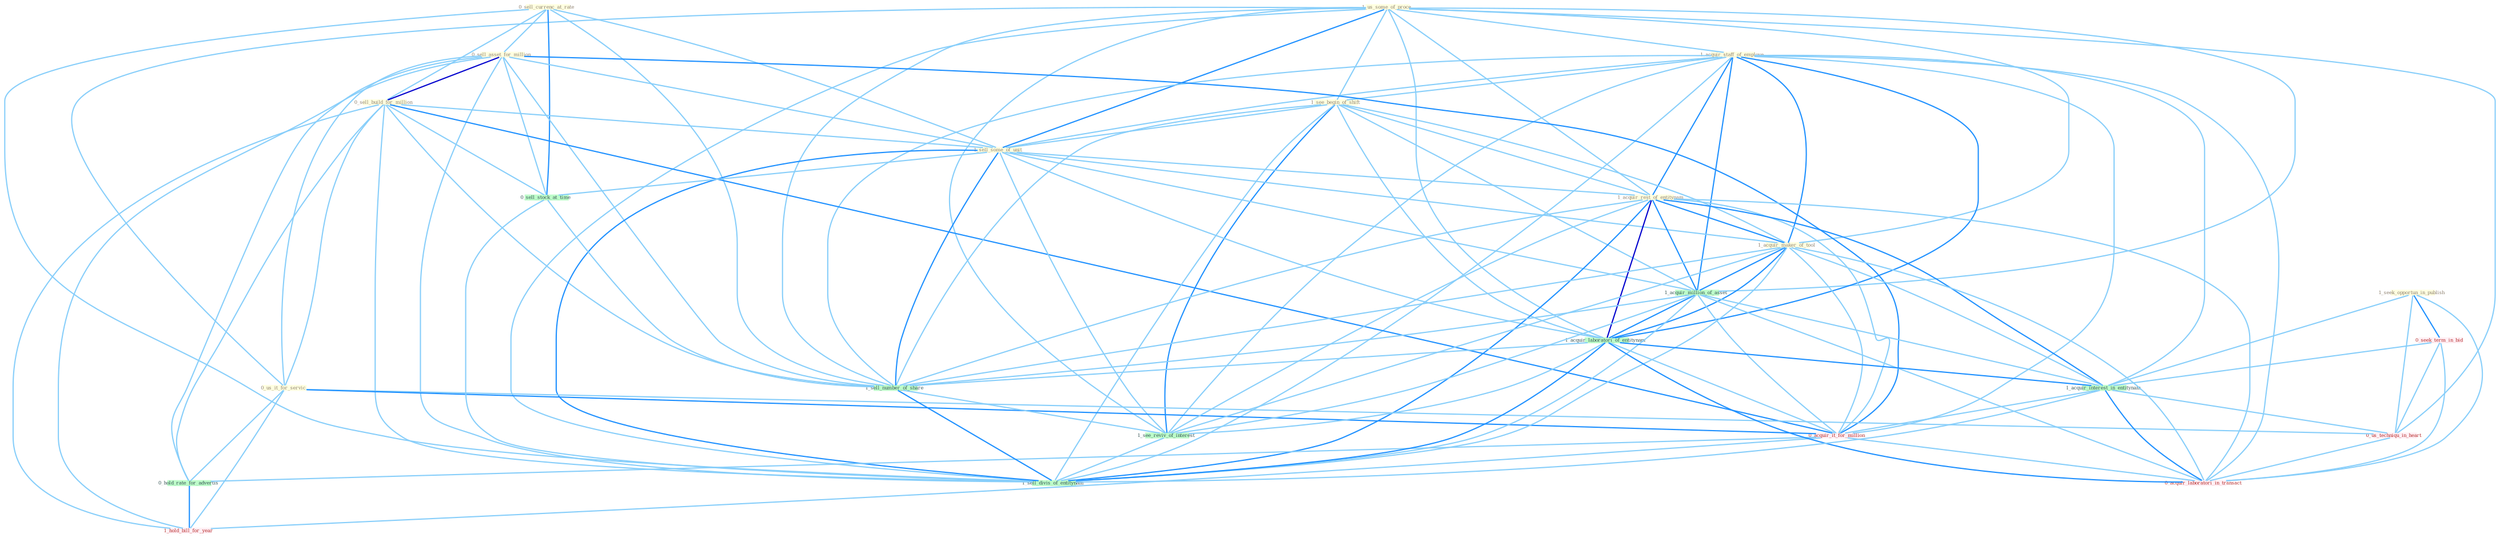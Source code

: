 Graph G{ 
    node
    [shape=polygon,style=filled,width=.5,height=.06,color="#BDFCC9",fixedsize=true,fontsize=4,
    fontcolor="#2f4f4f"];
    {node
    [color="#ffffe0", fontcolor="#8b7d6b"] "1_us_some_of_proce " "0_sell_currenc_at_rate " "1_acquir_staff_of_employe " "0_sell_asset_for_million " "0_sell_build_for_million " "1_see_begin_of_shift " "1_sell_some_of_unit " "0_us_it_for_servic " "1_seek_opportun_in_publish " "1_acquir_rest_of_entitynam " "1_acquir_maker_of_tool "}
{node [color="#fff0f5", fontcolor="#b22222"] "0_seek_term_in_bid " "0_us_techniqu_in_heart " "0_acquir_it_for_million " "0_acquir_laboratori_in_transact " "1_hold_bill_for_year "}
edge [color="#B0E2FF"];

	"1_us_some_of_proce " -- "1_acquir_staff_of_employe " [w="1", color="#87cefa" ];
	"1_us_some_of_proce " -- "1_see_begin_of_shift " [w="1", color="#87cefa" ];
	"1_us_some_of_proce " -- "1_sell_some_of_unit " [w="2", color="#1e90ff" , len=0.8];
	"1_us_some_of_proce " -- "0_us_it_for_servic " [w="1", color="#87cefa" ];
	"1_us_some_of_proce " -- "1_acquir_rest_of_entitynam " [w="1", color="#87cefa" ];
	"1_us_some_of_proce " -- "1_acquir_maker_of_tool " [w="1", color="#87cefa" ];
	"1_us_some_of_proce " -- "1_acquir_million_of_asset " [w="1", color="#87cefa" ];
	"1_us_some_of_proce " -- "1_acquir_laboratori_of_entitynam " [w="1", color="#87cefa" ];
	"1_us_some_of_proce " -- "0_us_techniqu_in_heart " [w="1", color="#87cefa" ];
	"1_us_some_of_proce " -- "1_sell_number_of_share " [w="1", color="#87cefa" ];
	"1_us_some_of_proce " -- "1_see_reviv_of_interest " [w="1", color="#87cefa" ];
	"1_us_some_of_proce " -- "1_sell_divis_of_entitynam " [w="1", color="#87cefa" ];
	"0_sell_currenc_at_rate " -- "0_sell_asset_for_million " [w="1", color="#87cefa" ];
	"0_sell_currenc_at_rate " -- "0_sell_build_for_million " [w="1", color="#87cefa" ];
	"0_sell_currenc_at_rate " -- "1_sell_some_of_unit " [w="1", color="#87cefa" ];
	"0_sell_currenc_at_rate " -- "0_sell_stock_at_time " [w="2", color="#1e90ff" , len=0.8];
	"0_sell_currenc_at_rate " -- "1_sell_number_of_share " [w="1", color="#87cefa" ];
	"0_sell_currenc_at_rate " -- "1_sell_divis_of_entitynam " [w="1", color="#87cefa" ];
	"1_acquir_staff_of_employe " -- "1_see_begin_of_shift " [w="1", color="#87cefa" ];
	"1_acquir_staff_of_employe " -- "1_sell_some_of_unit " [w="1", color="#87cefa" ];
	"1_acquir_staff_of_employe " -- "1_acquir_rest_of_entitynam " [w="2", color="#1e90ff" , len=0.8];
	"1_acquir_staff_of_employe " -- "1_acquir_maker_of_tool " [w="2", color="#1e90ff" , len=0.8];
	"1_acquir_staff_of_employe " -- "1_acquir_million_of_asset " [w="2", color="#1e90ff" , len=0.8];
	"1_acquir_staff_of_employe " -- "1_acquir_laboratori_of_entitynam " [w="2", color="#1e90ff" , len=0.8];
	"1_acquir_staff_of_employe " -- "1_acquir_interest_in_entitynam " [w="1", color="#87cefa" ];
	"1_acquir_staff_of_employe " -- "0_acquir_it_for_million " [w="1", color="#87cefa" ];
	"1_acquir_staff_of_employe " -- "0_acquir_laboratori_in_transact " [w="1", color="#87cefa" ];
	"1_acquir_staff_of_employe " -- "1_sell_number_of_share " [w="1", color="#87cefa" ];
	"1_acquir_staff_of_employe " -- "1_see_reviv_of_interest " [w="1", color="#87cefa" ];
	"1_acquir_staff_of_employe " -- "1_sell_divis_of_entitynam " [w="1", color="#87cefa" ];
	"0_sell_asset_for_million " -- "0_sell_build_for_million " [w="3", color="#0000cd" , len=0.6];
	"0_sell_asset_for_million " -- "1_sell_some_of_unit " [w="1", color="#87cefa" ];
	"0_sell_asset_for_million " -- "0_us_it_for_servic " [w="1", color="#87cefa" ];
	"0_sell_asset_for_million " -- "0_acquir_it_for_million " [w="2", color="#1e90ff" , len=0.8];
	"0_sell_asset_for_million " -- "0_hold_rate_for_advertis " [w="1", color="#87cefa" ];
	"0_sell_asset_for_million " -- "0_sell_stock_at_time " [w="1", color="#87cefa" ];
	"0_sell_asset_for_million " -- "1_sell_number_of_share " [w="1", color="#87cefa" ];
	"0_sell_asset_for_million " -- "1_hold_bill_for_year " [w="1", color="#87cefa" ];
	"0_sell_asset_for_million " -- "1_sell_divis_of_entitynam " [w="1", color="#87cefa" ];
	"0_sell_build_for_million " -- "1_sell_some_of_unit " [w="1", color="#87cefa" ];
	"0_sell_build_for_million " -- "0_us_it_for_servic " [w="1", color="#87cefa" ];
	"0_sell_build_for_million " -- "0_acquir_it_for_million " [w="2", color="#1e90ff" , len=0.8];
	"0_sell_build_for_million " -- "0_hold_rate_for_advertis " [w="1", color="#87cefa" ];
	"0_sell_build_for_million " -- "0_sell_stock_at_time " [w="1", color="#87cefa" ];
	"0_sell_build_for_million " -- "1_sell_number_of_share " [w="1", color="#87cefa" ];
	"0_sell_build_for_million " -- "1_hold_bill_for_year " [w="1", color="#87cefa" ];
	"0_sell_build_for_million " -- "1_sell_divis_of_entitynam " [w="1", color="#87cefa" ];
	"1_see_begin_of_shift " -- "1_sell_some_of_unit " [w="1", color="#87cefa" ];
	"1_see_begin_of_shift " -- "1_acquir_rest_of_entitynam " [w="1", color="#87cefa" ];
	"1_see_begin_of_shift " -- "1_acquir_maker_of_tool " [w="1", color="#87cefa" ];
	"1_see_begin_of_shift " -- "1_acquir_million_of_asset " [w="1", color="#87cefa" ];
	"1_see_begin_of_shift " -- "1_acquir_laboratori_of_entitynam " [w="1", color="#87cefa" ];
	"1_see_begin_of_shift " -- "1_sell_number_of_share " [w="1", color="#87cefa" ];
	"1_see_begin_of_shift " -- "1_see_reviv_of_interest " [w="2", color="#1e90ff" , len=0.8];
	"1_see_begin_of_shift " -- "1_sell_divis_of_entitynam " [w="1", color="#87cefa" ];
	"1_sell_some_of_unit " -- "1_acquir_rest_of_entitynam " [w="1", color="#87cefa" ];
	"1_sell_some_of_unit " -- "1_acquir_maker_of_tool " [w="1", color="#87cefa" ];
	"1_sell_some_of_unit " -- "1_acquir_million_of_asset " [w="1", color="#87cefa" ];
	"1_sell_some_of_unit " -- "1_acquir_laboratori_of_entitynam " [w="1", color="#87cefa" ];
	"1_sell_some_of_unit " -- "0_sell_stock_at_time " [w="1", color="#87cefa" ];
	"1_sell_some_of_unit " -- "1_sell_number_of_share " [w="2", color="#1e90ff" , len=0.8];
	"1_sell_some_of_unit " -- "1_see_reviv_of_interest " [w="1", color="#87cefa" ];
	"1_sell_some_of_unit " -- "1_sell_divis_of_entitynam " [w="2", color="#1e90ff" , len=0.8];
	"0_us_it_for_servic " -- "0_us_techniqu_in_heart " [w="1", color="#87cefa" ];
	"0_us_it_for_servic " -- "0_acquir_it_for_million " [w="2", color="#1e90ff" , len=0.8];
	"0_us_it_for_servic " -- "0_hold_rate_for_advertis " [w="1", color="#87cefa" ];
	"0_us_it_for_servic " -- "1_hold_bill_for_year " [w="1", color="#87cefa" ];
	"1_seek_opportun_in_publish " -- "0_seek_term_in_bid " [w="2", color="#1e90ff" , len=0.8];
	"1_seek_opportun_in_publish " -- "1_acquir_interest_in_entitynam " [w="1", color="#87cefa" ];
	"1_seek_opportun_in_publish " -- "0_us_techniqu_in_heart " [w="1", color="#87cefa" ];
	"1_seek_opportun_in_publish " -- "0_acquir_laboratori_in_transact " [w="1", color="#87cefa" ];
	"1_acquir_rest_of_entitynam " -- "1_acquir_maker_of_tool " [w="2", color="#1e90ff" , len=0.8];
	"1_acquir_rest_of_entitynam " -- "1_acquir_million_of_asset " [w="2", color="#1e90ff" , len=0.8];
	"1_acquir_rest_of_entitynam " -- "1_acquir_laboratori_of_entitynam " [w="3", color="#0000cd" , len=0.6];
	"1_acquir_rest_of_entitynam " -- "1_acquir_interest_in_entitynam " [w="2", color="#1e90ff" , len=0.8];
	"1_acquir_rest_of_entitynam " -- "0_acquir_it_for_million " [w="1", color="#87cefa" ];
	"1_acquir_rest_of_entitynam " -- "0_acquir_laboratori_in_transact " [w="1", color="#87cefa" ];
	"1_acquir_rest_of_entitynam " -- "1_sell_number_of_share " [w="1", color="#87cefa" ];
	"1_acquir_rest_of_entitynam " -- "1_see_reviv_of_interest " [w="1", color="#87cefa" ];
	"1_acquir_rest_of_entitynam " -- "1_sell_divis_of_entitynam " [w="2", color="#1e90ff" , len=0.8];
	"1_acquir_maker_of_tool " -- "1_acquir_million_of_asset " [w="2", color="#1e90ff" , len=0.8];
	"1_acquir_maker_of_tool " -- "1_acquir_laboratori_of_entitynam " [w="2", color="#1e90ff" , len=0.8];
	"1_acquir_maker_of_tool " -- "1_acquir_interest_in_entitynam " [w="1", color="#87cefa" ];
	"1_acquir_maker_of_tool " -- "0_acquir_it_for_million " [w="1", color="#87cefa" ];
	"1_acquir_maker_of_tool " -- "0_acquir_laboratori_in_transact " [w="1", color="#87cefa" ];
	"1_acquir_maker_of_tool " -- "1_sell_number_of_share " [w="1", color="#87cefa" ];
	"1_acquir_maker_of_tool " -- "1_see_reviv_of_interest " [w="1", color="#87cefa" ];
	"1_acquir_maker_of_tool " -- "1_sell_divis_of_entitynam " [w="1", color="#87cefa" ];
	"1_acquir_million_of_asset " -- "1_acquir_laboratori_of_entitynam " [w="2", color="#1e90ff" , len=0.8];
	"1_acquir_million_of_asset " -- "1_acquir_interest_in_entitynam " [w="1", color="#87cefa" ];
	"1_acquir_million_of_asset " -- "0_acquir_it_for_million " [w="1", color="#87cefa" ];
	"1_acquir_million_of_asset " -- "0_acquir_laboratori_in_transact " [w="1", color="#87cefa" ];
	"1_acquir_million_of_asset " -- "1_sell_number_of_share " [w="1", color="#87cefa" ];
	"1_acquir_million_of_asset " -- "1_see_reviv_of_interest " [w="1", color="#87cefa" ];
	"1_acquir_million_of_asset " -- "1_sell_divis_of_entitynam " [w="1", color="#87cefa" ];
	"1_acquir_laboratori_of_entitynam " -- "1_acquir_interest_in_entitynam " [w="2", color="#1e90ff" , len=0.8];
	"1_acquir_laboratori_of_entitynam " -- "0_acquir_it_for_million " [w="1", color="#87cefa" ];
	"1_acquir_laboratori_of_entitynam " -- "0_acquir_laboratori_in_transact " [w="2", color="#1e90ff" , len=0.8];
	"1_acquir_laboratori_of_entitynam " -- "1_sell_number_of_share " [w="1", color="#87cefa" ];
	"1_acquir_laboratori_of_entitynam " -- "1_see_reviv_of_interest " [w="1", color="#87cefa" ];
	"1_acquir_laboratori_of_entitynam " -- "1_sell_divis_of_entitynam " [w="2", color="#1e90ff" , len=0.8];
	"0_seek_term_in_bid " -- "1_acquir_interest_in_entitynam " [w="1", color="#87cefa" ];
	"0_seek_term_in_bid " -- "0_us_techniqu_in_heart " [w="1", color="#87cefa" ];
	"0_seek_term_in_bid " -- "0_acquir_laboratori_in_transact " [w="1", color="#87cefa" ];
	"1_acquir_interest_in_entitynam " -- "0_us_techniqu_in_heart " [w="1", color="#87cefa" ];
	"1_acquir_interest_in_entitynam " -- "0_acquir_it_for_million " [w="1", color="#87cefa" ];
	"1_acquir_interest_in_entitynam " -- "0_acquir_laboratori_in_transact " [w="2", color="#1e90ff" , len=0.8];
	"1_acquir_interest_in_entitynam " -- "1_sell_divis_of_entitynam " [w="1", color="#87cefa" ];
	"0_us_techniqu_in_heart " -- "0_acquir_laboratori_in_transact " [w="1", color="#87cefa" ];
	"0_acquir_it_for_million " -- "0_hold_rate_for_advertis " [w="1", color="#87cefa" ];
	"0_acquir_it_for_million " -- "0_acquir_laboratori_in_transact " [w="1", color="#87cefa" ];
	"0_acquir_it_for_million " -- "1_hold_bill_for_year " [w="1", color="#87cefa" ];
	"0_hold_rate_for_advertis " -- "1_hold_bill_for_year " [w="2", color="#1e90ff" , len=0.8];
	"0_sell_stock_at_time " -- "1_sell_number_of_share " [w="1", color="#87cefa" ];
	"0_sell_stock_at_time " -- "1_sell_divis_of_entitynam " [w="1", color="#87cefa" ];
	"1_sell_number_of_share " -- "1_see_reviv_of_interest " [w="1", color="#87cefa" ];
	"1_sell_number_of_share " -- "1_sell_divis_of_entitynam " [w="2", color="#1e90ff" , len=0.8];
	"1_see_reviv_of_interest " -- "1_sell_divis_of_entitynam " [w="1", color="#87cefa" ];
}